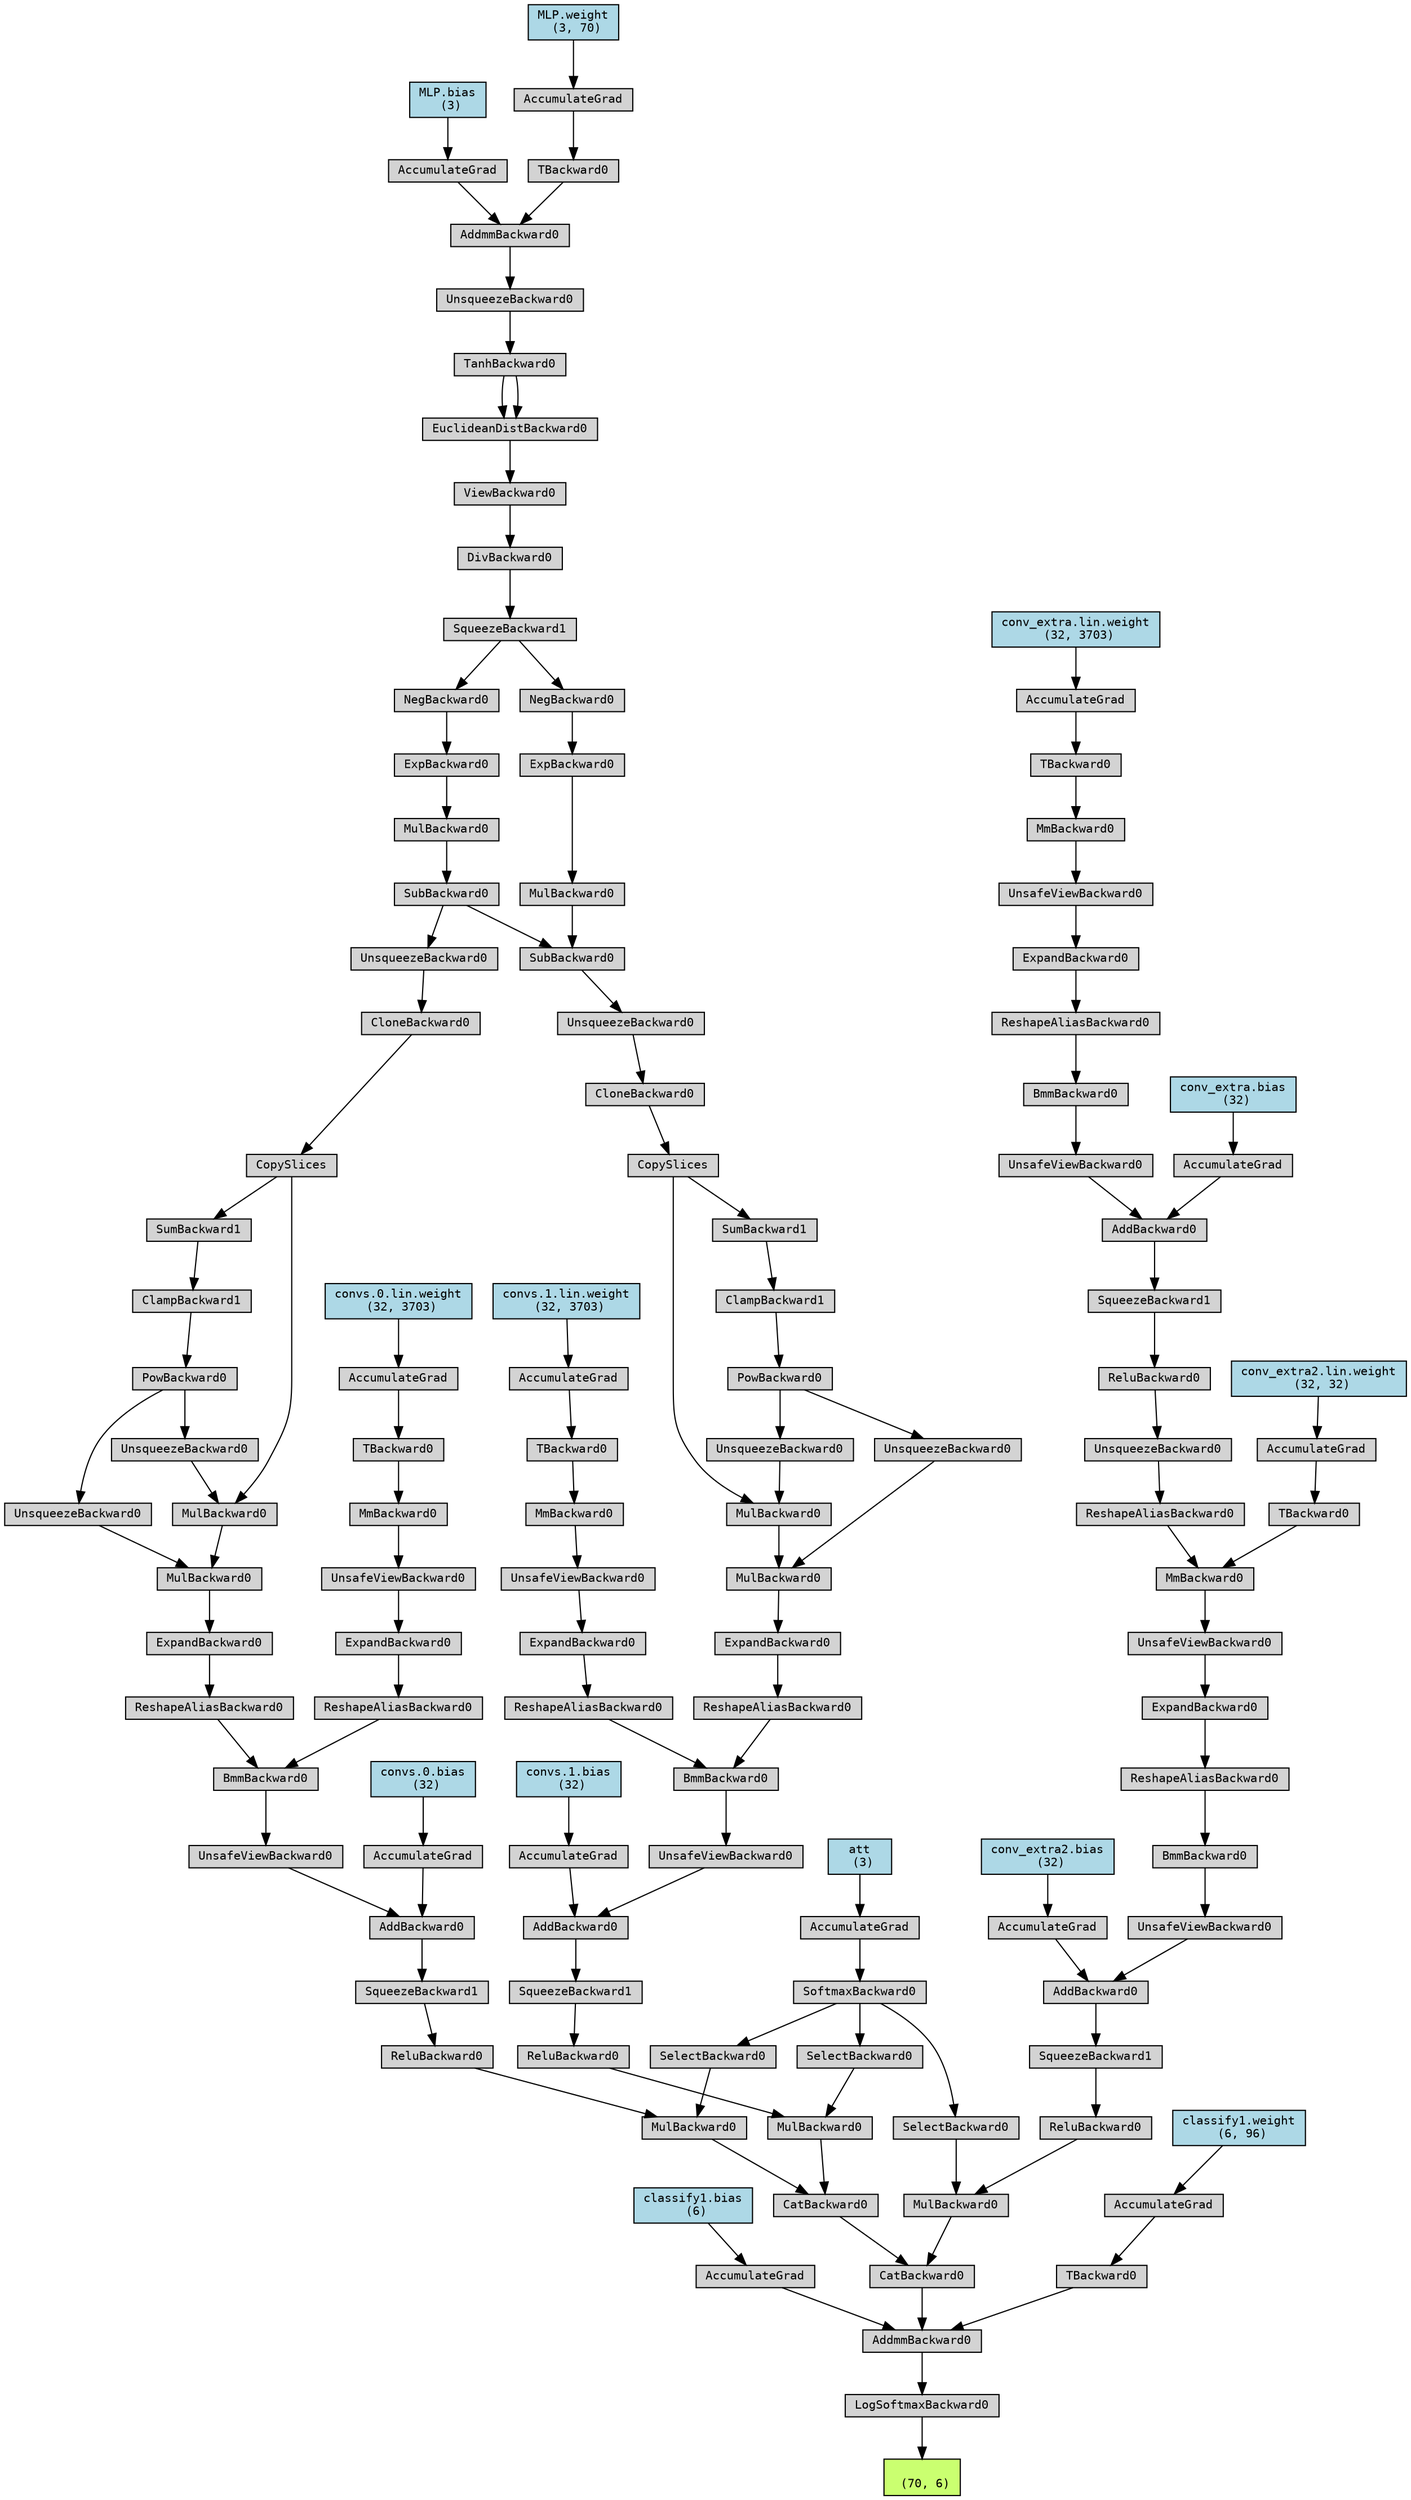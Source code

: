 digraph {
	graph [size="37.5,37.5"]
	node [align=left fontname=monospace fontsize=10 height=0.2 ranksep=0.1 shape=box style=filled]
	10902495456 [label="
 (70, 6)" fillcolor=darkolivegreen1]
	10880240416 [label=LogSoftmaxBackward0]
	10880238304 -> 10880240416
	10880238304 [label=AddmmBackward0]
	6429641552 -> 10880238304
	6440422112 [label="classify1.bias
 (6)" fillcolor=lightblue]
	6440422112 -> 6429641552
	6429641552 [label=AccumulateGrad]
	6429641264 -> 10880238304
	6429641264 [label=CatBackward0]
	10903207312 -> 6429641264
	10903207312 [label=CatBackward0]
	10903207600 -> 10903207312
	10903207600 [label=MulBackward0]
	10903207456 -> 10903207600
	10903207456 [label=ReluBackward0]
	10903207504 -> 10903207456
	10903207504 [label=SqueezeBackward1]
	10903207840 -> 10903207504
	10903207840 [label=AddBackward0]
	10903205296 -> 10903207840
	10903205296 [label=UnsafeViewBackward0]
	10903206592 -> 10903205296
	10903206592 [label=BmmBackward0]
	10903205392 -> 10903206592
	10903205392 [label=ReshapeAliasBackward0]
	10903203904 -> 10903205392
	10903203904 [label=ExpandBackward0]
	10903207552 -> 10903203904
	10903207552 [label=MulBackward0]
	10903207216 -> 10903207552
	10903207216 [label=MulBackward0]
	10903207792 -> 10903207216
	10903207792 [label=UnsqueezeBackward0]
	10902479056 -> 10903207792
	10902479056 [label=PowBackward0]
	10902479152 -> 10902479056
	10902479152 [label=ClampBackward1]
	10902479248 -> 10902479152
	10902479248 [label=SumBackward1]
	10903205680 -> 10902479248
	10903205680 [label=CopySlices]
	10902479392 -> 10903205680
	10902479392 [label=CloneBackward0]
	10902479488 -> 10902479392
	10902479488 [label=UnsqueezeBackward0]
	10902479584 -> 10902479488
	10902479584 [label=SubBackward0]
	10902479680 -> 10902479584
	10902479680 [label=MulBackward0]
	10902479776 -> 10902479680
	10902479776 [label=ExpBackward0]
	10902479872 -> 10902479776
	10902479872 [label=NegBackward0]
	10902479968 -> 10902479872
	10902479968 [label=SqueezeBackward1]
	10902480064 -> 10902479968
	10902480064 [label=DivBackward0]
	10902480160 -> 10902480064
	10902480160 [label=ViewBackward0]
	10902480256 -> 10902480160
	10902480256 [label=EuclideanDistBackward0]
	10902480352 -> 10902480256
	10902480352 [label=TanhBackward0]
	10902480448 -> 10902480352
	10902480448 [label=UnsqueezeBackward0]
	10902480544 -> 10902480448
	10902480544 [label=AddmmBackward0]
	10902480640 -> 10902480544
	6439693024 [label="MLP.bias
 (3)" fillcolor=lightblue]
	6439693024 -> 10902480640
	10902480640 [label=AccumulateGrad]
	10902480592 -> 10902480544
	10902480592 [label=TBackward0]
	10902480688 -> 10902480592
	6439693824 [label="MLP.weight
 (3, 70)" fillcolor=lightblue]
	6439693824 -> 10902480688
	10902480688 [label=AccumulateGrad]
	10902480352 -> 10902480256
	10903205680 -> 10903207216
	10903206736 -> 10903207552
	10903206736 [label=UnsqueezeBackward0]
	10902479056 -> 10903206736
	10903207744 -> 10903206592
	10903207744 [label=ReshapeAliasBackward0]
	10903206832 -> 10903207744
	10903206832 [label=ExpandBackward0]
	10903205248 -> 10903206832
	10903205248 [label=UnsafeViewBackward0]
	10902479200 -> 10903205248
	10902479200 [label=MmBackward0]
	10902478960 -> 10902479200
	10902478960 [label=TBackward0]
	10902479536 -> 10902478960
	6439693584 [label="convs.0.lin.weight
 (32, 3703)" fillcolor=lightblue]
	6439693584 -> 10902479536
	10902479536 [label=AccumulateGrad]
	10903207408 -> 10903207840
	6439691344 [label="convs.0.bias
 (32)" fillcolor=lightblue]
	6439691344 -> 10903207408
	10903207408 [label=AccumulateGrad]
	10903205584 -> 10903207600
	10903205584 [label=SelectBackward0]
	10903205056 -> 10903205584
	10903205056 [label=SoftmaxBackward0]
	10903207648 -> 10903205056
	6440421872 [label="att
 (3)" fillcolor=lightblue]
	6440421872 -> 10903207648
	10903207648 [label=AccumulateGrad]
	10903207024 -> 10903207312
	10903207024 [label=MulBackward0]
	10903205488 -> 10903207024
	10903205488 [label=ReluBackward0]
	10903207072 -> 10903205488
	10903207072 [label=SqueezeBackward1]
	10902479344 -> 10903207072
	10902479344 [label=AddBackward0]
	10902479728 -> 10902479344
	10902479728 [label=UnsafeViewBackward0]
	10902479824 -> 10902479728
	10902479824 [label=BmmBackward0]
	10902480016 -> 10902479824
	10902480016 [label=ReshapeAliasBackward0]
	10902480304 -> 10902480016
	10902480304 [label=ExpandBackward0]
	10902480496 -> 10902480304
	10902480496 [label=MulBackward0]
	10902480736 -> 10902480496
	10902480736 [label=MulBackward0]
	10902480784 -> 10902480736
	10902480784 [label=UnsqueezeBackward0]
	10902481024 -> 10902480784
	10902481024 [label=PowBackward0]
	10902481120 -> 10902481024
	10902481120 [label=ClampBackward1]
	10902481216 -> 10902481120
	10902481216 [label=SumBackward1]
	10902480832 -> 10902481216
	10902480832 [label=CopySlices]
	10902481360 -> 10902480832
	10902481360 [label=CloneBackward0]
	10902481456 -> 10902481360
	10902481456 [label=UnsqueezeBackward0]
	10902481552 -> 10902481456
	10902481552 [label=SubBackward0]
	10902481648 -> 10902481552
	10902481648 [label=MulBackward0]
	10902481744 -> 10902481648
	10902481744 [label=ExpBackward0]
	10902481840 -> 10902481744
	10902481840 [label=NegBackward0]
	10902479968 -> 10902481840
	10902479584 -> 10902481552
	10902480832 -> 10902480736
	10902479296 -> 10902480496
	10902479296 [label=UnsqueezeBackward0]
	10902481024 -> 10902479296
	10902479920 -> 10902479824
	10902479920 [label=ReshapeAliasBackward0]
	10902480112 -> 10902479920
	10902480112 [label=ExpandBackward0]
	10902480976 -> 10902480112
	10902480976 [label=UnsafeViewBackward0]
	10902481168 -> 10902480976
	10902481168 [label=MmBackward0]
	10902480928 -> 10902481168
	10902480928 [label=TBackward0]
	10902481504 -> 10902480928
	6439691504 [label="convs.1.lin.weight
 (32, 3703)" fillcolor=lightblue]
	6439691504 -> 10902481504
	10902481504 [label=AccumulateGrad]
	10902479440 -> 10902479344
	6439693424 [label="convs.1.bias
 (32)" fillcolor=lightblue]
	6439693424 -> 10902479440
	10902479440 [label=AccumulateGrad]
	10903205440 -> 10903207024
	10903205440 [label=SelectBackward0]
	10903205056 -> 10903205440
	10903207888 -> 6429641264
	10903207888 [label=MulBackward0]
	10903207696 -> 10903207888
	10903207696 [label=ReluBackward0]
	10902480400 -> 10903207696
	10902480400 [label=SqueezeBackward1]
	10902479104 -> 10902480400
	10902479104 [label=AddBackward0]
	10902480880 -> 10902479104
	10902480880 [label=UnsafeViewBackward0]
	10902481696 -> 10902480880
	10902481696 [label=BmmBackward0]
	10902480208 -> 10902481696
	10902480208 [label=ReshapeAliasBackward0]
	10902481936 -> 10902480208
	10902481936 [label=ExpandBackward0]
	10902481264 -> 10902481936
	10902481264 [label=UnsafeViewBackward0]
	10902482032 -> 10902481264
	10902482032 [label=MmBackward0]
	10902482128 -> 10902482032
	10902482128 [label=ReshapeAliasBackward0]
	10902482272 -> 10902482128
	10902482272 [label=UnsqueezeBackward0]
	10902482368 -> 10902482272
	10902482368 [label=ReluBackward0]
	10902482464 -> 10902482368
	10902482464 [label=SqueezeBackward1]
	10902482560 -> 10902482464
	10902482560 [label=AddBackward0]
	10902482656 -> 10902482560
	10902482656 [label=UnsafeViewBackward0]
	10902482800 -> 10902482656
	10902482800 [label=BmmBackward0]
	10902482896 -> 10902482800
	10902482896 [label=ReshapeAliasBackward0]
	10902482704 -> 10902482896
	10902482704 [label=ExpandBackward0]
	10902540496 -> 10902482704
	10902540496 [label=UnsafeViewBackward0]
	10902540592 -> 10902540496
	10902540592 [label=MmBackward0]
	10902540688 -> 10902540592
	10902540688 [label=TBackward0]
	10902540784 -> 10902540688
	6439691824 [label="conv_extra.lin.weight
 (32, 3703)" fillcolor=lightblue]
	6439691824 -> 10902540784
	10902540784 [label=AccumulateGrad]
	10902482608 -> 10902482560
	6439692944 [label="conv_extra.bias
 (32)" fillcolor=lightblue]
	6439692944 -> 10902482608
	10902482608 [label=AccumulateGrad]
	10902482080 -> 10902482032
	10902482080 [label=TBackward0]
	10902482416 -> 10902482080
	6439691424 [label="conv_extra2.lin.weight
 (32, 32)" fillcolor=lightblue]
	6439691424 -> 10902482416
	10902482416 [label=AccumulateGrad]
	10902481072 -> 10902479104
	6433298048 [label="conv_extra2.bias
 (32)" fillcolor=lightblue]
	6433298048 -> 10902481072
	10902481072 [label=AccumulateGrad]
	10903207360 -> 10903207888
	10903207360 [label=SelectBackward0]
	10903205056 -> 10903207360
	10903205728 -> 10880238304
	10903205728 [label=TBackward0]
	10903206880 -> 10903205728
	6440419632 [label="classify1.weight
 (6, 96)" fillcolor=lightblue]
	6440419632 -> 10903206880
	10903206880 [label=AccumulateGrad]
	10880240416 -> 10902495456
}
